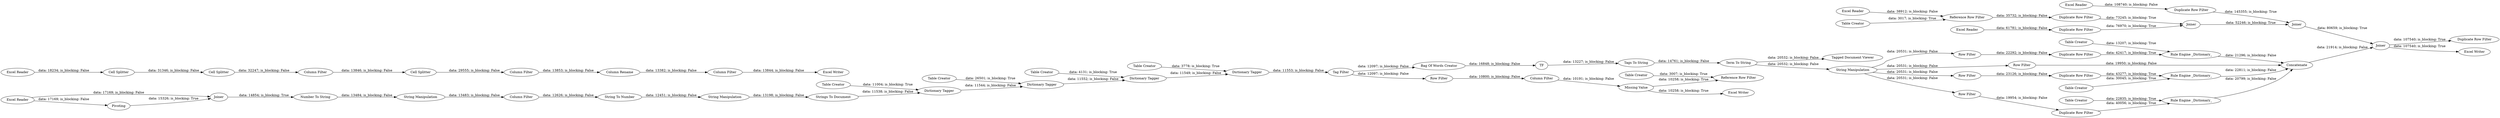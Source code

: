 digraph {
	"-2427188156833283459_63" [label="Number To String"]
	"-2427188156833283459_102" [label="Column Filter"]
	"-2427188156833283459_108" [label="Column Rename"]
	"-2427188156833283459_127" [label="Duplicate Row Filter"]
	"-2427188156833283459_120" [label="Duplicate Row Filter"]
	"5085016490900485107_49" [label="Missing Value"]
	"5085016490900485107_41" [label=TF]
	"4255357446920475148_82" [label="Duplicate Row Filter"]
	"-2427188156833283459_129" [label=Joiner]
	"-2427188156833283459_112" [label="Excel Reader"]
	"5085016490900485107_50" [label="Excel Writer"]
	"5085016490900485107_144" [label="Reference Row Filter"]
	"5085016490900485107_35" [label="Dictionary Tagger"]
	"-2427188156833283459_128" [label=Pivoting]
	"5085016490900485107_46" [label="Dictionary Tagger"]
	"5085016490900485107_36" [label="Table Creator"]
	"-2427188156833283459_51" [label="Strings To Document"]
	"-2427188156833283459_126" [label="Duplicate Row Filter"]
	"-2427188156833283459_2" [label="Excel Reader"]
	"4255357446920475148_81" [label="Table Creator"]
	"-2427188156833283459_124" [label="Duplicate Row Filter"]
	"-2427188156833283459_113" [label="Excel Reader"]
	"-2427188156833283459_101" [label="String Manipulation"]
	"-2427188156833283459_42" [label="Tags To String"]
	"4948974671439046693_85" [label="Rule Engine _Dictionary_"]
	"-2427188156833283459_37" [label="Excel Writer"]
	"-2427188156833283459_104" [label="Cell Splitter"]
	"5085016490900485107_33" [label="Dictionary Tagger"]
	"-8013057590626374280_95" [label="Table Creator"]
	"-2427188156833283459_107" [label="Column Filter"]
	"-2427188156833283459_122" [label="Table Creator"]
	"-2427188156833283459_105" [label="Cell Splitter"]
	"5085016490900485107_38" [label="Table Creator"]
	"5085016490900485107_145" [label="Table Creator"]
	"-2427188156833283459_38" [label="Excel Reader"]
	"-2427188156833283459_64" [label="String To Number"]
	"4948974671439046693_84" [label="Table Creator"]
	"4255357446920475148_79" [label="Row Filter"]
	"-2427188156833283459_81" [label="Row Filter"]
	"-2427188156833283459_114" [label=Joiner]
	"5085016490900485107_45" [label="Table Creator"]
	"4948974671439046693_80" [label="Row Filter"]
	"-2427188156833283459_35" [label=Joiner]
	"-2427188156833283459_106" [label="Cell Splitter"]
	"-2427188156833283459_118" [label="Excel Writer"]
	"4948974671439046693_86" [label="Duplicate Row Filter"]
	"5085016490900485107_40" [label="Bag Of Words Creator"]
	"-2427188156833283459_83" [label=Concatenate]
	"-8013057590626374280_82" [label="Duplicate Row Filter"]
	"-2427188156833283459_125" [label="Column Filter"]
	"-2427188156833283459_92" [label="Tagged Document Viewer"]
	"-2427188156833283459_115" [label=Joiner]
	"-2427188156833283459_100" [label="String Manipulation"]
	"5085016490900485107_48" [label="Column Filter"]
	"-2427188156833283459_1" [label="Excel Reader"]
	"5085016490900485107_39" [label="Tag Filter"]
	"4255357446920475148_80" [label="Rule Engine _Dictionary_"]
	"-8013057590626374280_94" [label="Rule Engine _Dictionary_"]
	"-2427188156833283459_103" [label="Column Filter"]
	"5085016490900485107_37" [label="Table Creator"]
	"-8013057590626374280_91" [label="Row Filter"]
	"-2427188156833283459_121" [label="Reference Row Filter"]
	"5085016490900485107_47" [label="Row Filter"]
	"5085016490900485107_34" [label="Dictionary Tagger"]
	"-2427188156833283459_117" [label="String Manipulation"]
	"-2427188156833283459_77" [label="Term To String"]
	"5085016490900485107_33" -> "5085016490900485107_46" [label="data: 11552; is_blocking: False"]
	"-2427188156833283459_106" -> "-2427188156833283459_107" [label="data: 32247; is_blocking: False"]
	"4255357446920475148_82" -> "4255357446920475148_80" [label="data: 42417; is_blocking: True"]
	"5085016490900485107_47" -> "5085016490900485107_48" [label="data: 10800; is_blocking: False"]
	"-2427188156833283459_81" -> "-2427188156833283459_83" [label="data: 19950; is_blocking: False"]
	"-2427188156833283459_100" -> "4255357446920475148_79" [label="data: 20531; is_blocking: False"]
	"5085016490900485107_40" -> "5085016490900485107_41" [label="data: 16848; is_blocking: False"]
	"4255357446920475148_80" -> "-2427188156833283459_83" [label="data: 21296; is_blocking: False"]
	"5085016490900485107_39" -> "5085016490900485107_47" [label="data: 12097; is_blocking: False"]
	"-2427188156833283459_112" -> "-2427188156833283459_127" [label="data: 108740; is_blocking: False"]
	"-2427188156833283459_1" -> "-2427188156833283459_105" [label="data: 18234; is_blocking: False"]
	"-2427188156833283459_77" -> "-2427188156833283459_92" [label="data: 20532; is_blocking: False"]
	"-2427188156833283459_64" -> "-2427188156833283459_101" [label="data: 12451; is_blocking: False"]
	"5085016490900485107_35" -> "5085016490900485107_39" [label="data: 11553; is_blocking: False"]
	"5085016490900485107_36" -> "5085016490900485107_35" [label="data: 3778; is_blocking: True"]
	"5085016490900485107_39" -> "5085016490900485107_40" [label="data: 12097; is_blocking: False"]
	"-2427188156833283459_100" -> "-8013057590626374280_91" [label="data: 20531; is_blocking: False"]
	"-2427188156833283459_105" -> "-2427188156833283459_106" [label="data: 31346; is_blocking: False"]
	"5085016490900485107_37" -> "5085016490900485107_33" [label="data: 26501; is_blocking: True"]
	"5085016490900485107_41" -> "-2427188156833283459_42" [label="data: 13227; is_blocking: False"]
	"-2427188156833283459_125" -> "-2427188156833283459_37" [label="data: 13844; is_blocking: False"]
	"-2427188156833283459_42" -> "-2427188156833283459_77" [label="data: 14761; is_blocking: False"]
	"-2427188156833283459_113" -> "-2427188156833283459_124" [label="data: 61781; is_blocking: False"]
	"-8013057590626374280_94" -> "-2427188156833283459_83" [label="data: 20799; is_blocking: False"]
	"4948974671439046693_80" -> "4948974671439046693_86" [label="data: 23126; is_blocking: False"]
	"-2427188156833283459_117" -> "-2427188156833283459_102" [label="data: 13483; is_blocking: False"]
	"-2427188156833283459_121" -> "-2427188156833283459_126" [label="data: 35732; is_blocking: False"]
	"5085016490900485107_49" -> "5085016490900485107_50" [label="data: 10258; is_blocking: True"]
	"-2427188156833283459_107" -> "-2427188156833283459_104" [label="data: 13846; is_blocking: False"]
	"-2427188156833283459_108" -> "-2427188156833283459_125" [label="data: 13382; is_blocking: False"]
	"5085016490900485107_46" -> "5085016490900485107_35" [label="data: 11549; is_blocking: False"]
	"-2427188156833283459_2" -> "-2427188156833283459_121" [label="data: 38912; is_blocking: False"]
	"-2427188156833283459_127" -> "-2427188156833283459_114" [label="data: 145355; is_blocking: True"]
	"4255357446920475148_81" -> "4255357446920475148_80" [label="data: 13207; is_blocking: True"]
	"5085016490900485107_145" -> "5085016490900485107_144" [label="data: 3007; is_blocking: True"]
	"-2427188156833283459_77" -> "-2427188156833283459_100" [label="data: 20532; is_blocking: False"]
	"4948974671439046693_86" -> "4948974671439046693_85" [label="data: 43277; is_blocking: True"]
	"-2427188156833283459_102" -> "-2427188156833283459_64" [label="data: 12626; is_blocking: False"]
	"-2427188156833283459_38" -> "-2427188156833283459_129" [label="data: 17169; is_blocking: False"]
	"4255357446920475148_79" -> "4255357446920475148_82" [label="data: 22292; is_blocking: False"]
	"-8013057590626374280_91" -> "-8013057590626374280_82" [label="data: 19954; is_blocking: False"]
	"4948974671439046693_84" -> "4948974671439046693_85" [label="data: 30045; is_blocking: True"]
	"-2427188156833283459_126" -> "-2427188156833283459_35" [label="data: 73245; is_blocking: True"]
	"5085016490900485107_38" -> "5085016490900485107_34" [label="data: 11004; is_blocking: True"]
	"-2427188156833283459_51" -> "5085016490900485107_34" [label="data: 11538; is_blocking: False"]
	"-2427188156833283459_101" -> "-2427188156833283459_51" [label="data: 13198; is_blocking: False"]
	"-2427188156833283459_124" -> "-2427188156833283459_35" [label="data: 76970; is_blocking: True"]
	"-2427188156833283459_115" -> "-2427188156833283459_118" [label="data: 107540; is_blocking: True"]
	"-8013057590626374280_82" -> "-8013057590626374280_94" [label="data: 40056; is_blocking: True"]
	"-2427188156833283459_104" -> "-2427188156833283459_103" [label="data: 29555; is_blocking: False"]
	"-2427188156833283459_63" -> "-2427188156833283459_117" [label="data: 13484; is_blocking: False"]
	"-2427188156833283459_35" -> "-2427188156833283459_114" [label="data: 52246; is_blocking: True"]
	"-2427188156833283459_100" -> "4948974671439046693_80" [label="data: 20531; is_blocking: False"]
	"-2427188156833283459_114" -> "-2427188156833283459_115" [label="data: 80659; is_blocking: True"]
	"5085016490900485107_45" -> "5085016490900485107_46" [label="data: 4131; is_blocking: True"]
	"4948974671439046693_85" -> "-2427188156833283459_83" [label="data: 22811; is_blocking: False"]
	"5085016490900485107_48" -> "5085016490900485107_49" [label="data: 10191; is_blocking: False"]
	"-2427188156833283459_122" -> "-2427188156833283459_121" [label="data: 3017; is_blocking: True"]
	"-2427188156833283459_129" -> "-2427188156833283459_63" [label="data: 14854; is_blocking: True"]
	"5085016490900485107_34" -> "5085016490900485107_33" [label="data: 11544; is_blocking: False"]
	"-8013057590626374280_95" -> "-8013057590626374280_94" [label="data: 22835; is_blocking: True"]
	"5085016490900485107_49" -> "5085016490900485107_144" [label="data: 10258; is_blocking: True"]
	"-2427188156833283459_83" -> "-2427188156833283459_115" [label="data: 21914; is_blocking: False"]
	"-2427188156833283459_115" -> "-2427188156833283459_120" [label="data: 107540; is_blocking: True"]
	"-2427188156833283459_103" -> "-2427188156833283459_108" [label="data: 13853; is_blocking: False"]
	"-2427188156833283459_128" -> "-2427188156833283459_129" [label="data: 15326; is_blocking: True"]
	"-2427188156833283459_100" -> "-2427188156833283459_81" [label="data: 20531; is_blocking: False"]
	"-2427188156833283459_38" -> "-2427188156833283459_128" [label="data: 17169; is_blocking: False"]
	rankdir=LR
}
